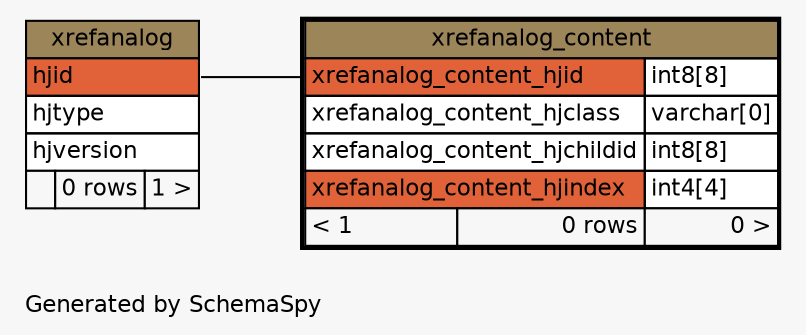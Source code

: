 // dot 2.22.2 on Windows Vista 6.0
// SchemaSpy rev 536
digraph "oneDegreeRelationshipsDiagram" {
  graph [
    rankdir="RL"
    bgcolor="#f7f7f7"
    label="\nGenerated by SchemaSpy"
    labeljust="l"
    nodesep="0.18"
    ranksep="0.46"
    fontname="Helvetica"
    fontsize="11"
  ];
  node [
    fontname="Helvetica"
    fontsize="11"
    shape="plaintext"
  ];
  edge [
    arrowsize="0.8"
  ];
  "xrefanalog_content":"xrefanalog_content_hjid":w -> "xrefanalog":"hjid":e [arrowhead=none arrowtail=crowodot];
  "xrefanalog" [
    label=<
    <TABLE BORDER="0" CELLBORDER="1" CELLSPACING="0" BGCOLOR="#ffffff">
      <TR><TD COLSPAN="3" BGCOLOR="#9b8559" ALIGN="CENTER">xrefanalog</TD></TR>
      <TR><TD PORT="hjid" COLSPAN="3" BGCOLOR="#e16239" ALIGN="LEFT">hjid</TD></TR>
      <TR><TD PORT="hjtype" COLSPAN="3" ALIGN="LEFT">hjtype</TD></TR>
      <TR><TD PORT="hjversion" COLSPAN="3" ALIGN="LEFT">hjversion</TD></TR>
      <TR><TD ALIGN="LEFT" BGCOLOR="#f7f7f7">  </TD><TD ALIGN="RIGHT" BGCOLOR="#f7f7f7">0 rows</TD><TD ALIGN="RIGHT" BGCOLOR="#f7f7f7">1 &gt;</TD></TR>
    </TABLE>>
    URL="xrefanalog.html"
    tooltip="xrefanalog"
  ];
  "xrefanalog_content" [
    label=<
    <TABLE BORDER="2" CELLBORDER="1" CELLSPACING="0" BGCOLOR="#ffffff">
      <TR><TD COLSPAN="3" BGCOLOR="#9b8559" ALIGN="CENTER">xrefanalog_content</TD></TR>
      <TR><TD PORT="xrefanalog_content_hjid" COLSPAN="2" BGCOLOR="#e16239" ALIGN="LEFT">xrefanalog_content_hjid</TD><TD PORT="xrefanalog_content_hjid.type" ALIGN="LEFT">int8[8]</TD></TR>
      <TR><TD PORT="xrefanalog_content_hjclass" COLSPAN="2" ALIGN="LEFT">xrefanalog_content_hjclass</TD><TD PORT="xrefanalog_content_hjclass.type" ALIGN="LEFT">varchar[0]</TD></TR>
      <TR><TD PORT="xrefanalog_content_hjchildid" COLSPAN="2" ALIGN="LEFT">xrefanalog_content_hjchildid</TD><TD PORT="xrefanalog_content_hjchildid.type" ALIGN="LEFT">int8[8]</TD></TR>
      <TR><TD PORT="xrefanalog_content_hjindex" COLSPAN="2" BGCOLOR="#e16239" ALIGN="LEFT">xrefanalog_content_hjindex</TD><TD PORT="xrefanalog_content_hjindex.type" ALIGN="LEFT">int4[4]</TD></TR>
      <TR><TD ALIGN="LEFT" BGCOLOR="#f7f7f7">&lt; 1</TD><TD ALIGN="RIGHT" BGCOLOR="#f7f7f7">0 rows</TD><TD ALIGN="RIGHT" BGCOLOR="#f7f7f7">0 &gt;</TD></TR>
    </TABLE>>
    URL="xrefanalog_content.html"
    tooltip="xrefanalog_content"
  ];
}
